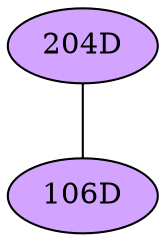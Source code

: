 // The Round Table
graph {
	"204D" [fillcolor="#D3A4FF" style=radial]
	"106D" [fillcolor="#D3A4FF" style=radial]
	"204D" -- "106D" [penwidth=1]
}

